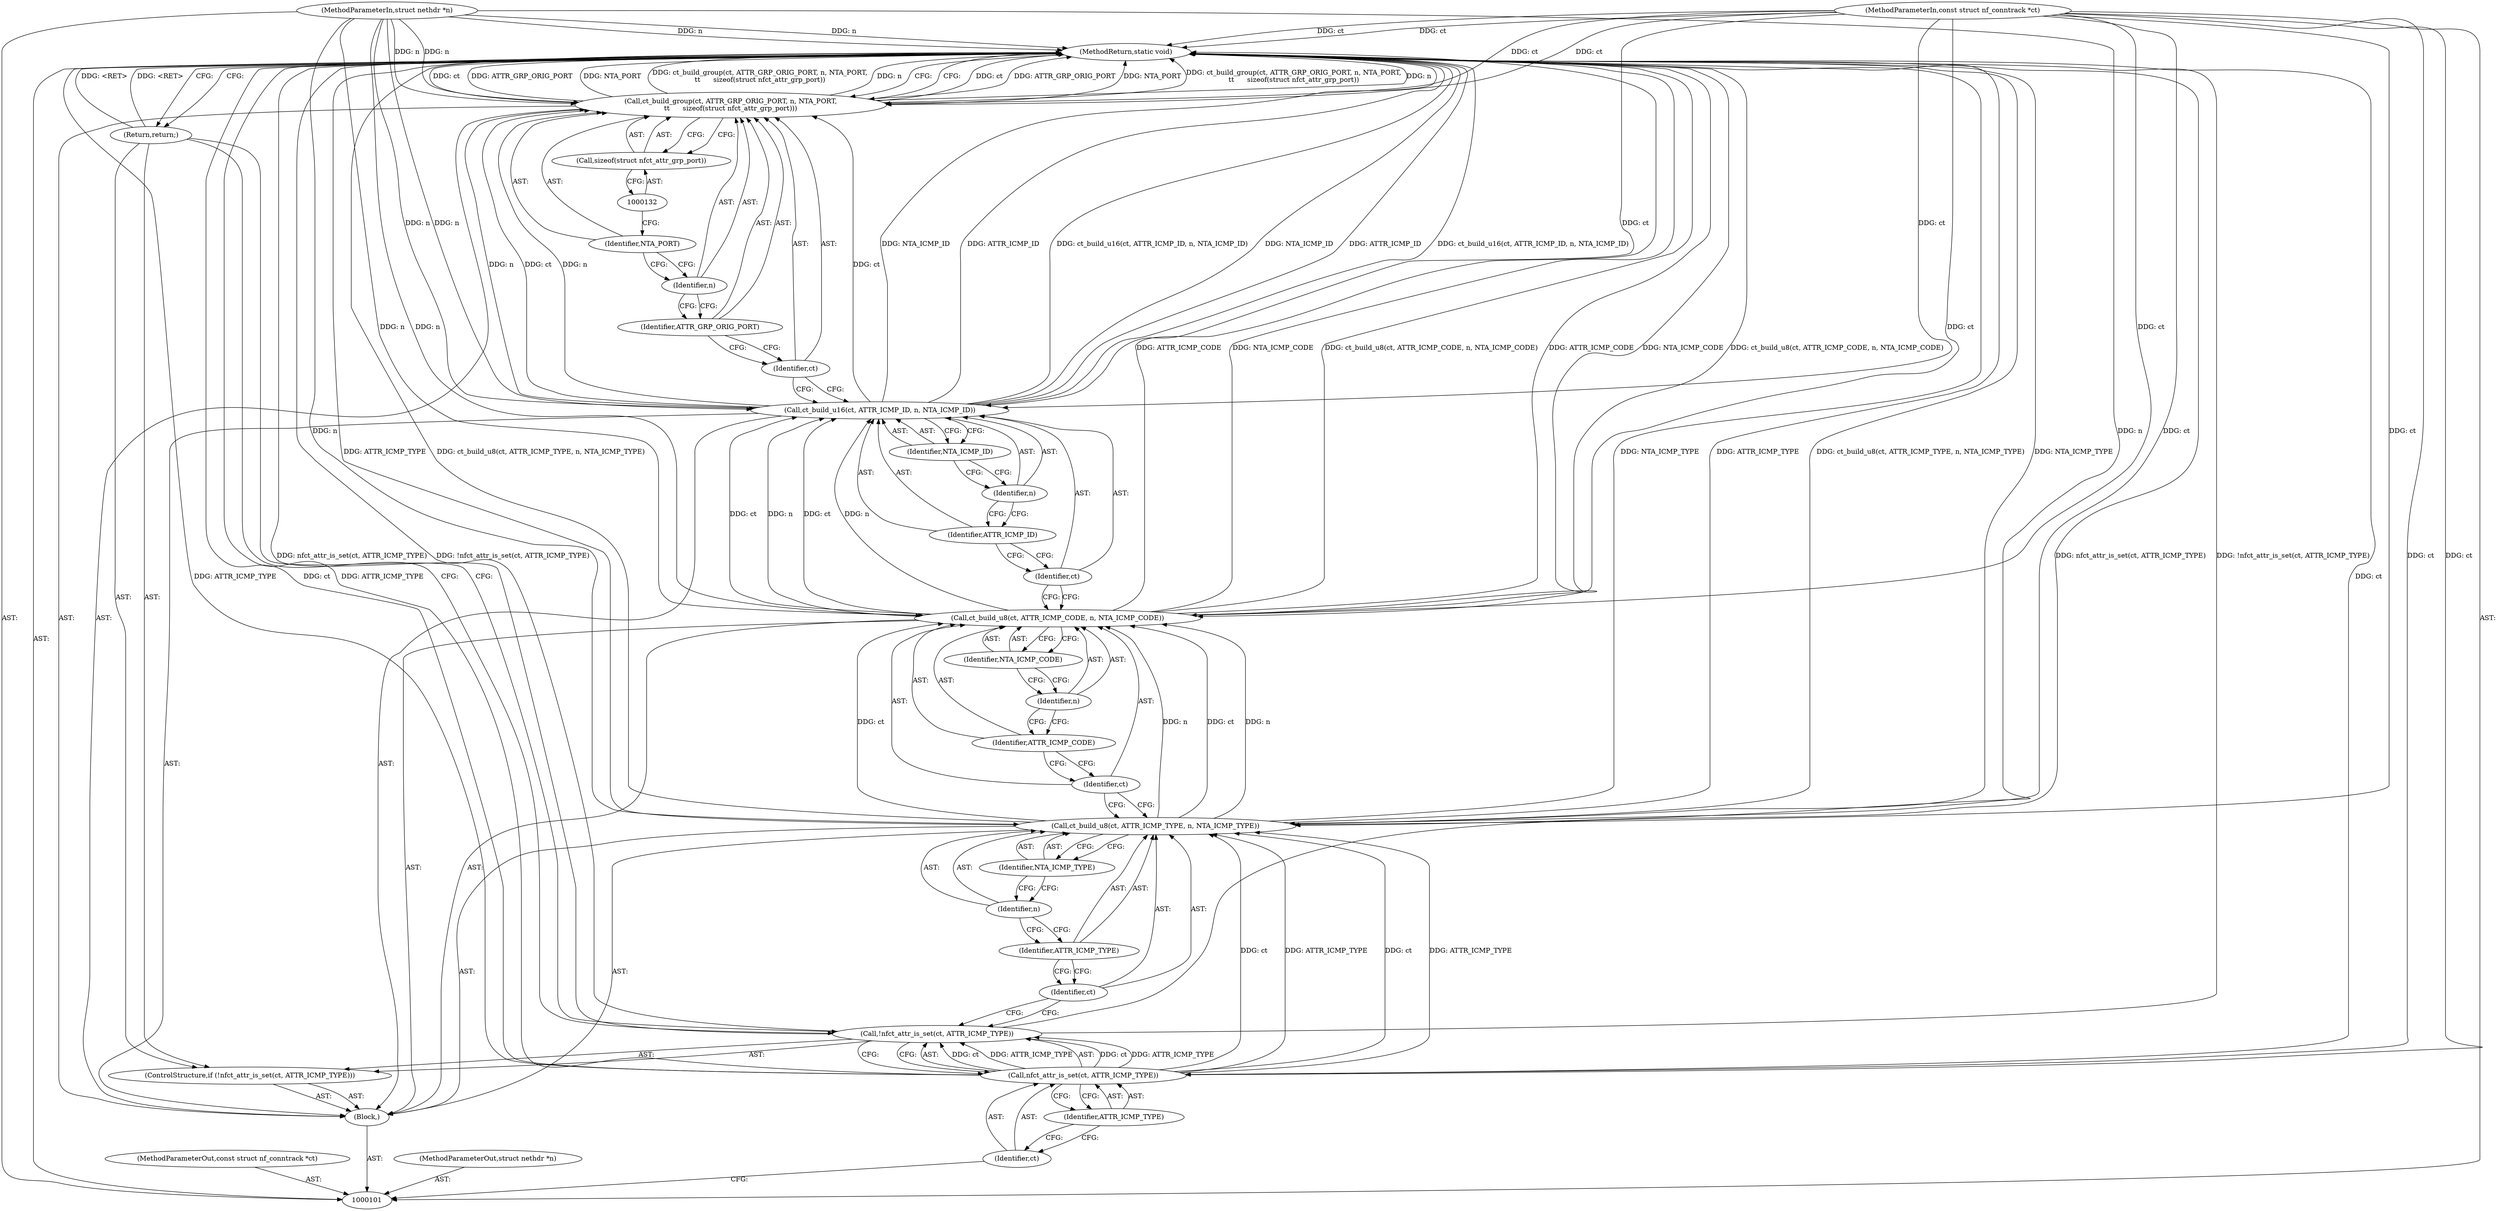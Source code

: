 digraph "0_netfilter_c392c159605956c7bd4a264ab4490e2b2704c0cd_0" {
"1000133" [label="(MethodReturn,static void)"];
"1000102" [label="(MethodParameterIn,const struct nf_conntrack *ct)"];
"1000175" [label="(MethodParameterOut,const struct nf_conntrack *ct)"];
"1000103" [label="(MethodParameterIn,struct nethdr *n)"];
"1000176" [label="(MethodParameterOut,struct nethdr *n)"];
"1000126" [label="(Call,ct_build_group(ct, ATTR_GRP_ORIG_PORT, n, NTA_PORT,\n\t\t      sizeof(struct nfct_attr_grp_port)))"];
"1000127" [label="(Identifier,ct)"];
"1000128" [label="(Identifier,ATTR_GRP_ORIG_PORT)"];
"1000129" [label="(Identifier,n)"];
"1000130" [label="(Identifier,NTA_PORT)"];
"1000131" [label="(Call,sizeof(struct nfct_attr_grp_port))"];
"1000104" [label="(Block,)"];
"1000105" [label="(ControlStructure,if (!nfct_attr_is_set(ct, ATTR_ICMP_TYPE)))"];
"1000108" [label="(Identifier,ct)"];
"1000109" [label="(Identifier,ATTR_ICMP_TYPE)"];
"1000106" [label="(Call,!nfct_attr_is_set(ct, ATTR_ICMP_TYPE))"];
"1000107" [label="(Call,nfct_attr_is_set(ct, ATTR_ICMP_TYPE))"];
"1000110" [label="(Return,return;)"];
"1000112" [label="(Identifier,ct)"];
"1000113" [label="(Identifier,ATTR_ICMP_TYPE)"];
"1000111" [label="(Call,ct_build_u8(ct, ATTR_ICMP_TYPE, n, NTA_ICMP_TYPE))"];
"1000114" [label="(Identifier,n)"];
"1000115" [label="(Identifier,NTA_ICMP_TYPE)"];
"1000117" [label="(Identifier,ct)"];
"1000118" [label="(Identifier,ATTR_ICMP_CODE)"];
"1000116" [label="(Call,ct_build_u8(ct, ATTR_ICMP_CODE, n, NTA_ICMP_CODE))"];
"1000119" [label="(Identifier,n)"];
"1000120" [label="(Identifier,NTA_ICMP_CODE)"];
"1000122" [label="(Identifier,ct)"];
"1000123" [label="(Identifier,ATTR_ICMP_ID)"];
"1000121" [label="(Call,ct_build_u16(ct, ATTR_ICMP_ID, n, NTA_ICMP_ID))"];
"1000124" [label="(Identifier,n)"];
"1000125" [label="(Identifier,NTA_ICMP_ID)"];
"1000133" -> "1000101"  [label="AST: "];
"1000133" -> "1000110"  [label="CFG: "];
"1000133" -> "1000126"  [label="CFG: "];
"1000110" -> "1000133"  [label="DDG: <RET>"];
"1000121" -> "1000133"  [label="DDG: NTA_ICMP_ID"];
"1000121" -> "1000133"  [label="DDG: ATTR_ICMP_ID"];
"1000121" -> "1000133"  [label="DDG: ct_build_u16(ct, ATTR_ICMP_ID, n, NTA_ICMP_ID)"];
"1000107" -> "1000133"  [label="DDG: ct"];
"1000107" -> "1000133"  [label="DDG: ATTR_ICMP_TYPE"];
"1000106" -> "1000133"  [label="DDG: nfct_attr_is_set(ct, ATTR_ICMP_TYPE)"];
"1000106" -> "1000133"  [label="DDG: !nfct_attr_is_set(ct, ATTR_ICMP_TYPE)"];
"1000126" -> "1000133"  [label="DDG: ct"];
"1000126" -> "1000133"  [label="DDG: ATTR_GRP_ORIG_PORT"];
"1000126" -> "1000133"  [label="DDG: NTA_PORT"];
"1000126" -> "1000133"  [label="DDG: ct_build_group(ct, ATTR_GRP_ORIG_PORT, n, NTA_PORT,\n\t\t      sizeof(struct nfct_attr_grp_port))"];
"1000126" -> "1000133"  [label="DDG: n"];
"1000116" -> "1000133"  [label="DDG: ATTR_ICMP_CODE"];
"1000116" -> "1000133"  [label="DDG: NTA_ICMP_CODE"];
"1000116" -> "1000133"  [label="DDG: ct_build_u8(ct, ATTR_ICMP_CODE, n, NTA_ICMP_CODE)"];
"1000102" -> "1000133"  [label="DDG: ct"];
"1000103" -> "1000133"  [label="DDG: n"];
"1000111" -> "1000133"  [label="DDG: NTA_ICMP_TYPE"];
"1000111" -> "1000133"  [label="DDG: ATTR_ICMP_TYPE"];
"1000111" -> "1000133"  [label="DDG: ct_build_u8(ct, ATTR_ICMP_TYPE, n, NTA_ICMP_TYPE)"];
"1000102" -> "1000101"  [label="AST: "];
"1000102" -> "1000133"  [label="DDG: ct"];
"1000102" -> "1000107"  [label="DDG: ct"];
"1000102" -> "1000111"  [label="DDG: ct"];
"1000102" -> "1000116"  [label="DDG: ct"];
"1000102" -> "1000121"  [label="DDG: ct"];
"1000102" -> "1000126"  [label="DDG: ct"];
"1000175" -> "1000101"  [label="AST: "];
"1000103" -> "1000101"  [label="AST: "];
"1000103" -> "1000133"  [label="DDG: n"];
"1000103" -> "1000111"  [label="DDG: n"];
"1000103" -> "1000116"  [label="DDG: n"];
"1000103" -> "1000121"  [label="DDG: n"];
"1000103" -> "1000126"  [label="DDG: n"];
"1000176" -> "1000101"  [label="AST: "];
"1000126" -> "1000104"  [label="AST: "];
"1000126" -> "1000131"  [label="CFG: "];
"1000127" -> "1000126"  [label="AST: "];
"1000128" -> "1000126"  [label="AST: "];
"1000129" -> "1000126"  [label="AST: "];
"1000130" -> "1000126"  [label="AST: "];
"1000131" -> "1000126"  [label="AST: "];
"1000133" -> "1000126"  [label="CFG: "];
"1000126" -> "1000133"  [label="DDG: ct"];
"1000126" -> "1000133"  [label="DDG: ATTR_GRP_ORIG_PORT"];
"1000126" -> "1000133"  [label="DDG: NTA_PORT"];
"1000126" -> "1000133"  [label="DDG: ct_build_group(ct, ATTR_GRP_ORIG_PORT, n, NTA_PORT,\n\t\t      sizeof(struct nfct_attr_grp_port))"];
"1000126" -> "1000133"  [label="DDG: n"];
"1000121" -> "1000126"  [label="DDG: ct"];
"1000121" -> "1000126"  [label="DDG: n"];
"1000102" -> "1000126"  [label="DDG: ct"];
"1000103" -> "1000126"  [label="DDG: n"];
"1000127" -> "1000126"  [label="AST: "];
"1000127" -> "1000121"  [label="CFG: "];
"1000128" -> "1000127"  [label="CFG: "];
"1000128" -> "1000126"  [label="AST: "];
"1000128" -> "1000127"  [label="CFG: "];
"1000129" -> "1000128"  [label="CFG: "];
"1000129" -> "1000126"  [label="AST: "];
"1000129" -> "1000128"  [label="CFG: "];
"1000130" -> "1000129"  [label="CFG: "];
"1000130" -> "1000126"  [label="AST: "];
"1000130" -> "1000129"  [label="CFG: "];
"1000132" -> "1000130"  [label="CFG: "];
"1000131" -> "1000126"  [label="AST: "];
"1000131" -> "1000132"  [label="CFG: "];
"1000132" -> "1000131"  [label="AST: "];
"1000126" -> "1000131"  [label="CFG: "];
"1000104" -> "1000101"  [label="AST: "];
"1000105" -> "1000104"  [label="AST: "];
"1000111" -> "1000104"  [label="AST: "];
"1000116" -> "1000104"  [label="AST: "];
"1000121" -> "1000104"  [label="AST: "];
"1000126" -> "1000104"  [label="AST: "];
"1000105" -> "1000104"  [label="AST: "];
"1000106" -> "1000105"  [label="AST: "];
"1000110" -> "1000105"  [label="AST: "];
"1000108" -> "1000107"  [label="AST: "];
"1000108" -> "1000101"  [label="CFG: "];
"1000109" -> "1000108"  [label="CFG: "];
"1000109" -> "1000107"  [label="AST: "];
"1000109" -> "1000108"  [label="CFG: "];
"1000107" -> "1000109"  [label="CFG: "];
"1000106" -> "1000105"  [label="AST: "];
"1000106" -> "1000107"  [label="CFG: "];
"1000107" -> "1000106"  [label="AST: "];
"1000110" -> "1000106"  [label="CFG: "];
"1000112" -> "1000106"  [label="CFG: "];
"1000106" -> "1000133"  [label="DDG: nfct_attr_is_set(ct, ATTR_ICMP_TYPE)"];
"1000106" -> "1000133"  [label="DDG: !nfct_attr_is_set(ct, ATTR_ICMP_TYPE)"];
"1000107" -> "1000106"  [label="DDG: ct"];
"1000107" -> "1000106"  [label="DDG: ATTR_ICMP_TYPE"];
"1000107" -> "1000106"  [label="AST: "];
"1000107" -> "1000109"  [label="CFG: "];
"1000108" -> "1000107"  [label="AST: "];
"1000109" -> "1000107"  [label="AST: "];
"1000106" -> "1000107"  [label="CFG: "];
"1000107" -> "1000133"  [label="DDG: ct"];
"1000107" -> "1000133"  [label="DDG: ATTR_ICMP_TYPE"];
"1000107" -> "1000106"  [label="DDG: ct"];
"1000107" -> "1000106"  [label="DDG: ATTR_ICMP_TYPE"];
"1000102" -> "1000107"  [label="DDG: ct"];
"1000107" -> "1000111"  [label="DDG: ct"];
"1000107" -> "1000111"  [label="DDG: ATTR_ICMP_TYPE"];
"1000110" -> "1000105"  [label="AST: "];
"1000110" -> "1000106"  [label="CFG: "];
"1000133" -> "1000110"  [label="CFG: "];
"1000110" -> "1000133"  [label="DDG: <RET>"];
"1000112" -> "1000111"  [label="AST: "];
"1000112" -> "1000106"  [label="CFG: "];
"1000113" -> "1000112"  [label="CFG: "];
"1000113" -> "1000111"  [label="AST: "];
"1000113" -> "1000112"  [label="CFG: "];
"1000114" -> "1000113"  [label="CFG: "];
"1000111" -> "1000104"  [label="AST: "];
"1000111" -> "1000115"  [label="CFG: "];
"1000112" -> "1000111"  [label="AST: "];
"1000113" -> "1000111"  [label="AST: "];
"1000114" -> "1000111"  [label="AST: "];
"1000115" -> "1000111"  [label="AST: "];
"1000117" -> "1000111"  [label="CFG: "];
"1000111" -> "1000133"  [label="DDG: NTA_ICMP_TYPE"];
"1000111" -> "1000133"  [label="DDG: ATTR_ICMP_TYPE"];
"1000111" -> "1000133"  [label="DDG: ct_build_u8(ct, ATTR_ICMP_TYPE, n, NTA_ICMP_TYPE)"];
"1000107" -> "1000111"  [label="DDG: ct"];
"1000107" -> "1000111"  [label="DDG: ATTR_ICMP_TYPE"];
"1000102" -> "1000111"  [label="DDG: ct"];
"1000103" -> "1000111"  [label="DDG: n"];
"1000111" -> "1000116"  [label="DDG: ct"];
"1000111" -> "1000116"  [label="DDG: n"];
"1000114" -> "1000111"  [label="AST: "];
"1000114" -> "1000113"  [label="CFG: "];
"1000115" -> "1000114"  [label="CFG: "];
"1000115" -> "1000111"  [label="AST: "];
"1000115" -> "1000114"  [label="CFG: "];
"1000111" -> "1000115"  [label="CFG: "];
"1000117" -> "1000116"  [label="AST: "];
"1000117" -> "1000111"  [label="CFG: "];
"1000118" -> "1000117"  [label="CFG: "];
"1000118" -> "1000116"  [label="AST: "];
"1000118" -> "1000117"  [label="CFG: "];
"1000119" -> "1000118"  [label="CFG: "];
"1000116" -> "1000104"  [label="AST: "];
"1000116" -> "1000120"  [label="CFG: "];
"1000117" -> "1000116"  [label="AST: "];
"1000118" -> "1000116"  [label="AST: "];
"1000119" -> "1000116"  [label="AST: "];
"1000120" -> "1000116"  [label="AST: "];
"1000122" -> "1000116"  [label="CFG: "];
"1000116" -> "1000133"  [label="DDG: ATTR_ICMP_CODE"];
"1000116" -> "1000133"  [label="DDG: NTA_ICMP_CODE"];
"1000116" -> "1000133"  [label="DDG: ct_build_u8(ct, ATTR_ICMP_CODE, n, NTA_ICMP_CODE)"];
"1000111" -> "1000116"  [label="DDG: ct"];
"1000111" -> "1000116"  [label="DDG: n"];
"1000102" -> "1000116"  [label="DDG: ct"];
"1000103" -> "1000116"  [label="DDG: n"];
"1000116" -> "1000121"  [label="DDG: ct"];
"1000116" -> "1000121"  [label="DDG: n"];
"1000119" -> "1000116"  [label="AST: "];
"1000119" -> "1000118"  [label="CFG: "];
"1000120" -> "1000119"  [label="CFG: "];
"1000120" -> "1000116"  [label="AST: "];
"1000120" -> "1000119"  [label="CFG: "];
"1000116" -> "1000120"  [label="CFG: "];
"1000122" -> "1000121"  [label="AST: "];
"1000122" -> "1000116"  [label="CFG: "];
"1000123" -> "1000122"  [label="CFG: "];
"1000123" -> "1000121"  [label="AST: "];
"1000123" -> "1000122"  [label="CFG: "];
"1000124" -> "1000123"  [label="CFG: "];
"1000121" -> "1000104"  [label="AST: "];
"1000121" -> "1000125"  [label="CFG: "];
"1000122" -> "1000121"  [label="AST: "];
"1000123" -> "1000121"  [label="AST: "];
"1000124" -> "1000121"  [label="AST: "];
"1000125" -> "1000121"  [label="AST: "];
"1000127" -> "1000121"  [label="CFG: "];
"1000121" -> "1000133"  [label="DDG: NTA_ICMP_ID"];
"1000121" -> "1000133"  [label="DDG: ATTR_ICMP_ID"];
"1000121" -> "1000133"  [label="DDG: ct_build_u16(ct, ATTR_ICMP_ID, n, NTA_ICMP_ID)"];
"1000116" -> "1000121"  [label="DDG: ct"];
"1000116" -> "1000121"  [label="DDG: n"];
"1000102" -> "1000121"  [label="DDG: ct"];
"1000103" -> "1000121"  [label="DDG: n"];
"1000121" -> "1000126"  [label="DDG: ct"];
"1000121" -> "1000126"  [label="DDG: n"];
"1000124" -> "1000121"  [label="AST: "];
"1000124" -> "1000123"  [label="CFG: "];
"1000125" -> "1000124"  [label="CFG: "];
"1000125" -> "1000121"  [label="AST: "];
"1000125" -> "1000124"  [label="CFG: "];
"1000121" -> "1000125"  [label="CFG: "];
}
